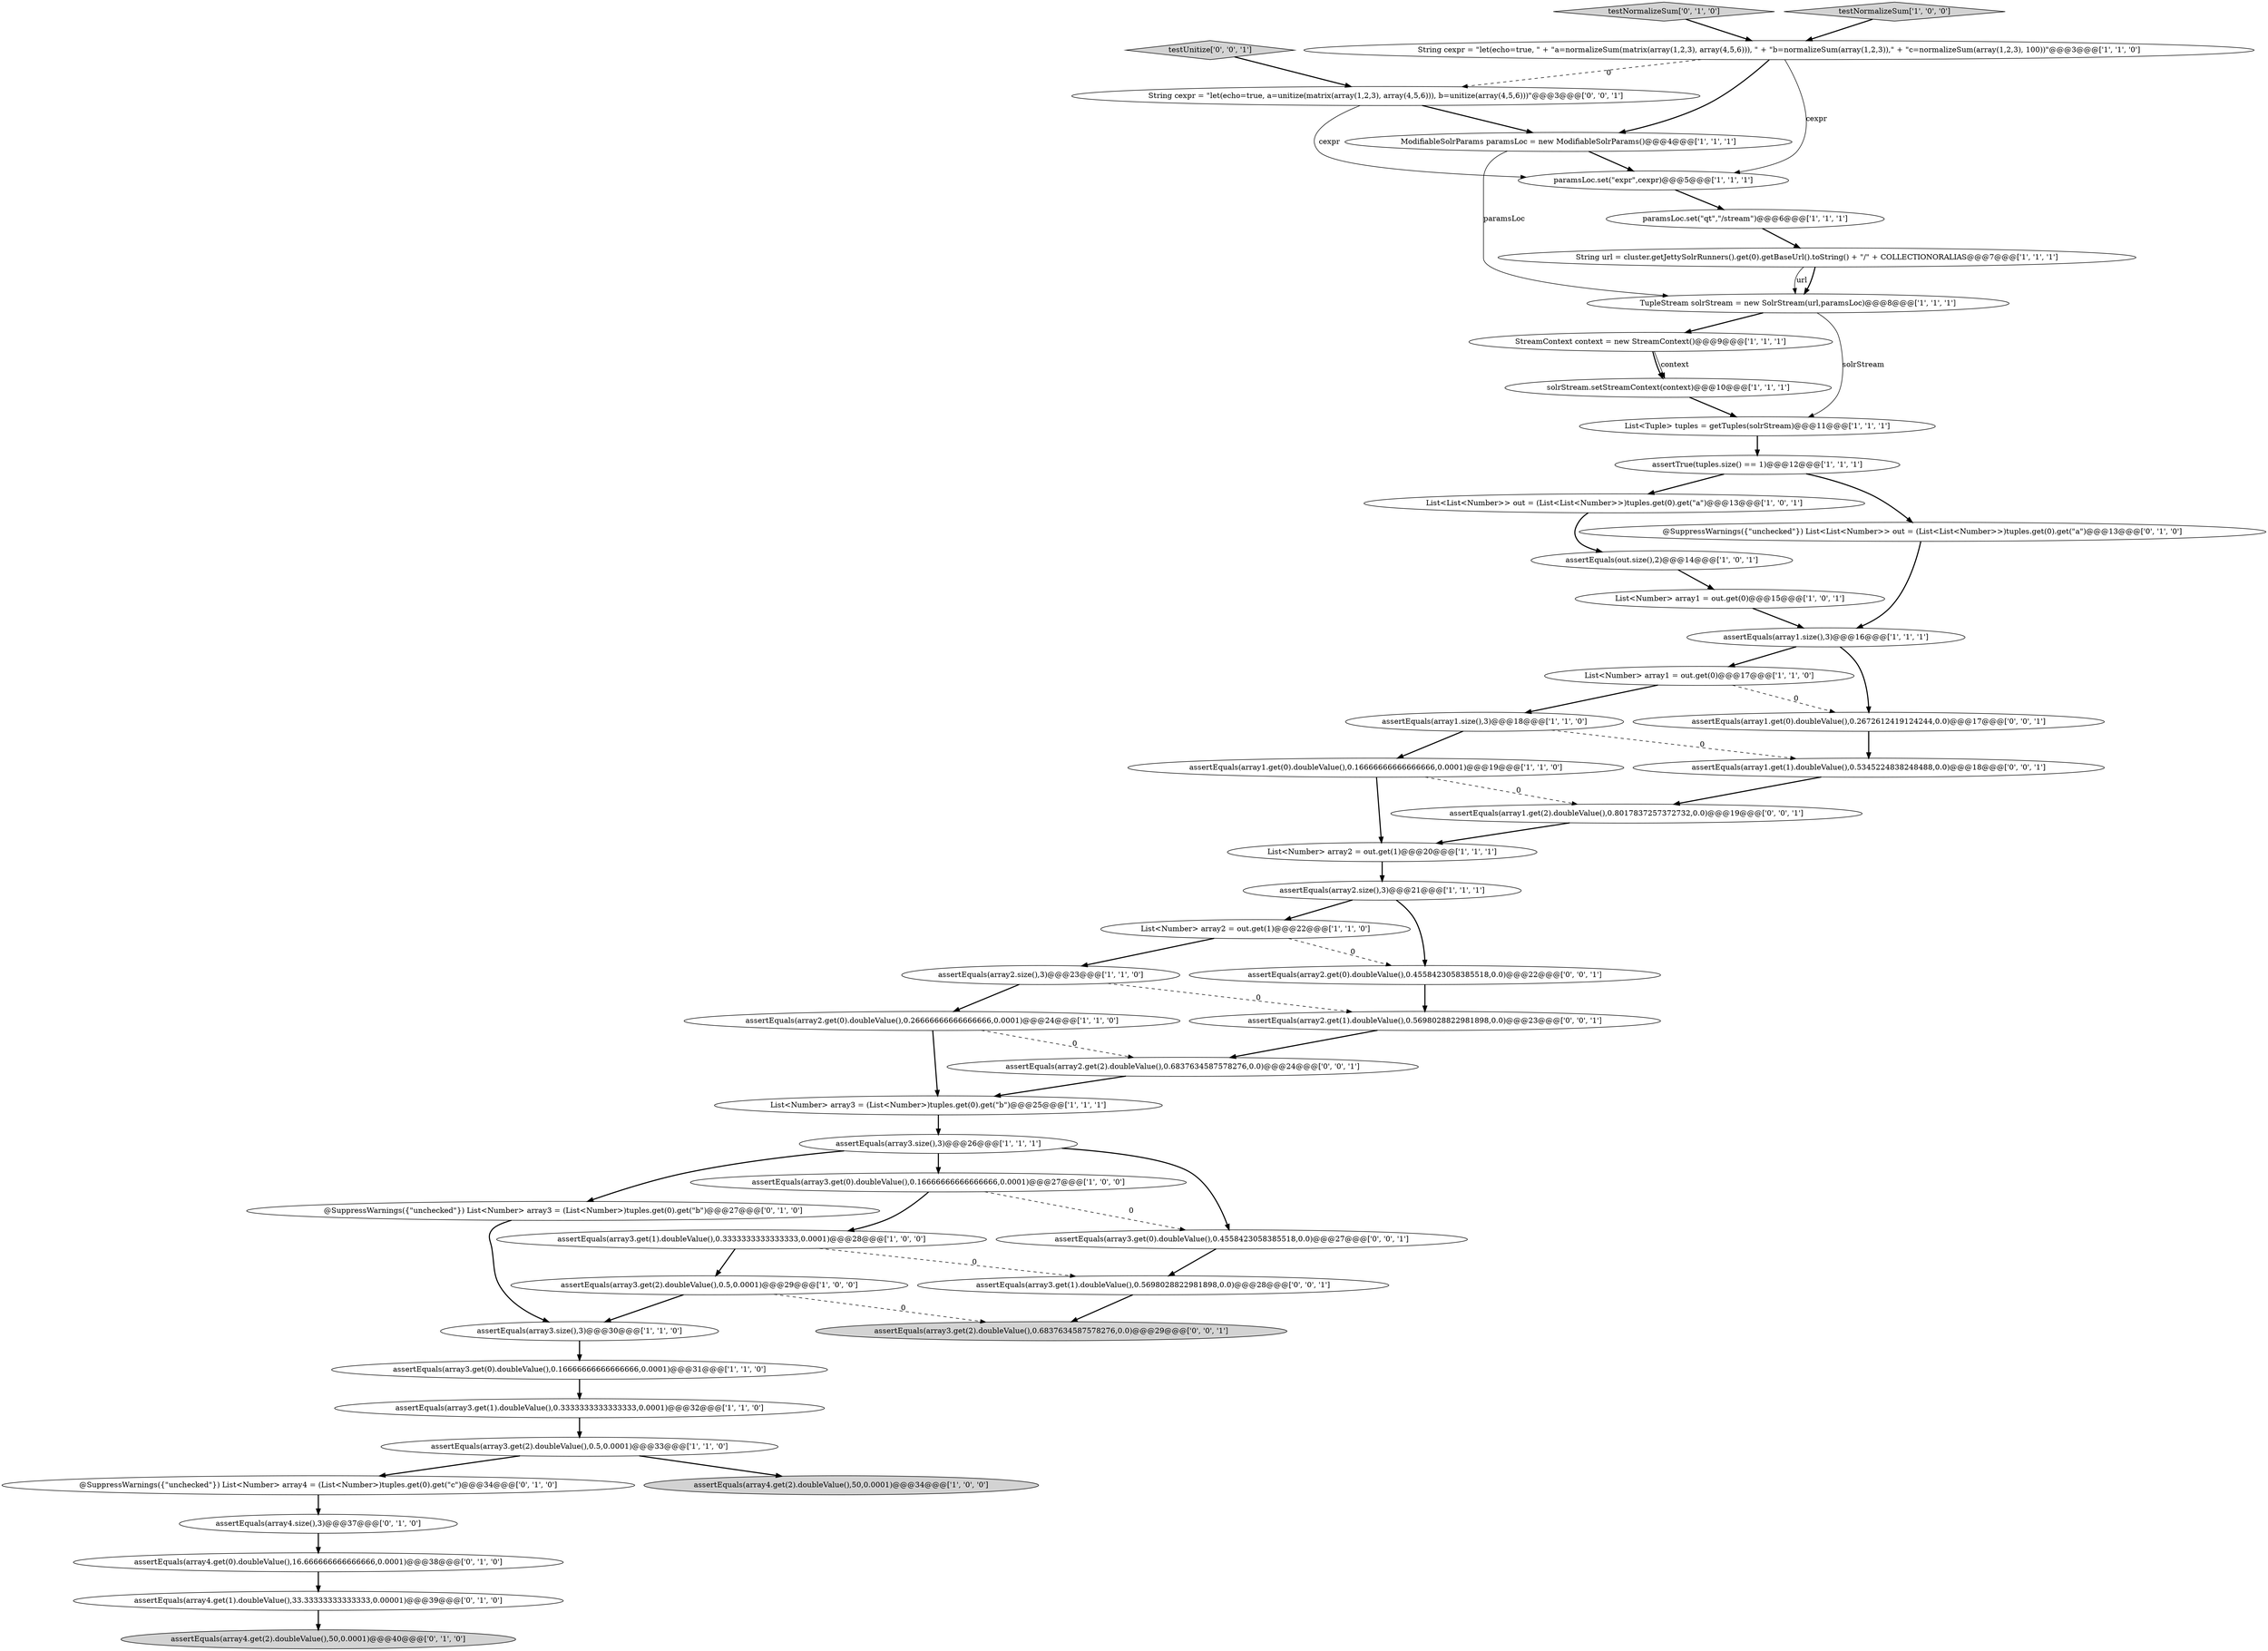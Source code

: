 digraph {
22 [style = filled, label = "assertEquals(out.size(),2)@@@14@@@['1', '0', '1']", fillcolor = white, shape = ellipse image = "AAA0AAABBB1BBB"];
2 [style = filled, label = "assertEquals(array1.size(),3)@@@16@@@['1', '1', '1']", fillcolor = white, shape = ellipse image = "AAA0AAABBB1BBB"];
27 [style = filled, label = "assertEquals(array2.size(),3)@@@23@@@['1', '1', '0']", fillcolor = white, shape = ellipse image = "AAA0AAABBB1BBB"];
17 [style = filled, label = "List<List<Number>> out = (List<List<Number>>)tuples.get(0).get(\"a\")@@@13@@@['1', '0', '1']", fillcolor = white, shape = ellipse image = "AAA0AAABBB1BBB"];
45 [style = filled, label = "assertEquals(array1.get(1).doubleValue(),0.5345224838248488,0.0)@@@18@@@['0', '0', '1']", fillcolor = white, shape = ellipse image = "AAA0AAABBB3BBB"];
15 [style = filled, label = "assertEquals(array2.size(),3)@@@21@@@['1', '1', '1']", fillcolor = white, shape = ellipse image = "AAA0AAABBB1BBB"];
13 [style = filled, label = "assertEquals(array3.size(),3)@@@26@@@['1', '1', '1']", fillcolor = white, shape = ellipse image = "AAA0AAABBB1BBB"];
30 [style = filled, label = "List<Number> array1 = out.get(0)@@@15@@@['1', '0', '1']", fillcolor = white, shape = ellipse image = "AAA0AAABBB1BBB"];
31 [style = filled, label = "assertEquals(array3.size(),3)@@@30@@@['1', '1', '0']", fillcolor = white, shape = ellipse image = "AAA0AAABBB1BBB"];
9 [style = filled, label = "assertEquals(array3.get(2).doubleValue(),0.5,0.0001)@@@33@@@['1', '1', '0']", fillcolor = white, shape = ellipse image = "AAA0AAABBB1BBB"];
38 [style = filled, label = "assertEquals(array4.get(1).doubleValue(),33.33333333333333,0.00001)@@@39@@@['0', '1', '0']", fillcolor = white, shape = ellipse image = "AAA0AAABBB2BBB"];
23 [style = filled, label = "assertEquals(array1.get(0).doubleValue(),0.16666666666666666,0.0001)@@@19@@@['1', '1', '0']", fillcolor = white, shape = ellipse image = "AAA0AAABBB1BBB"];
49 [style = filled, label = "assertEquals(array1.get(2).doubleValue(),0.8017837257372732,0.0)@@@19@@@['0', '0', '1']", fillcolor = white, shape = ellipse image = "AAA0AAABBB3BBB"];
28 [style = filled, label = "assertEquals(array1.size(),3)@@@18@@@['1', '1', '0']", fillcolor = white, shape = ellipse image = "AAA0AAABBB1BBB"];
34 [style = filled, label = "@SuppressWarnings({\"unchecked\"}) List<Number> array3 = (List<Number>)tuples.get(0).get(\"b\")@@@27@@@['0', '1', '0']", fillcolor = white, shape = ellipse image = "AAA0AAABBB2BBB"];
8 [style = filled, label = "List<Number> array2 = out.get(1)@@@20@@@['1', '1', '1']", fillcolor = white, shape = ellipse image = "AAA0AAABBB1BBB"];
40 [style = filled, label = "@SuppressWarnings({\"unchecked\"}) List<List<Number>> out = (List<List<Number>>)tuples.get(0).get(\"a\")@@@13@@@['0', '1', '0']", fillcolor = white, shape = ellipse image = "AAA0AAABBB2BBB"];
43 [style = filled, label = "String cexpr = \"let(echo=true, a=unitize(matrix(array(1,2,3), array(4,5,6))), b=unitize(array(4,5,6)))\"@@@3@@@['0', '0', '1']", fillcolor = white, shape = ellipse image = "AAA0AAABBB3BBB"];
1 [style = filled, label = "assertEquals(array3.get(1).doubleValue(),0.3333333333333333,0.0001)@@@32@@@['1', '1', '0']", fillcolor = white, shape = ellipse image = "AAA0AAABBB1BBB"];
6 [style = filled, label = "String url = cluster.getJettySolrRunners().get(0).getBaseUrl().toString() + \"/\" + COLLECTIONORALIAS@@@7@@@['1', '1', '1']", fillcolor = white, shape = ellipse image = "AAA0AAABBB1BBB"];
35 [style = filled, label = "@SuppressWarnings({\"unchecked\"}) List<Number> array4 = (List<Number>)tuples.get(0).get(\"c\")@@@34@@@['0', '1', '0']", fillcolor = white, shape = ellipse image = "AAA0AAABBB2BBB"];
39 [style = filled, label = "assertEquals(array4.get(0).doubleValue(),16.666666666666666,0.0001)@@@38@@@['0', '1', '0']", fillcolor = white, shape = ellipse image = "AAA0AAABBB2BBB"];
5 [style = filled, label = "assertEquals(array3.get(0).doubleValue(),0.16666666666666666,0.0001)@@@31@@@['1', '1', '0']", fillcolor = white, shape = ellipse image = "AAA0AAABBB1BBB"];
10 [style = filled, label = "assertEquals(array3.get(2).doubleValue(),0.5,0.0001)@@@29@@@['1', '0', '0']", fillcolor = white, shape = ellipse image = "AAA0AAABBB1BBB"];
51 [style = filled, label = "assertEquals(array2.get(0).doubleValue(),0.4558423058385518,0.0)@@@22@@@['0', '0', '1']", fillcolor = white, shape = ellipse image = "AAA0AAABBB3BBB"];
37 [style = filled, label = "testNormalizeSum['0', '1', '0']", fillcolor = lightgray, shape = diamond image = "AAA0AAABBB2BBB"];
44 [style = filled, label = "assertEquals(array3.get(1).doubleValue(),0.5698028822981898,0.0)@@@28@@@['0', '0', '1']", fillcolor = white, shape = ellipse image = "AAA0AAABBB3BBB"];
7 [style = filled, label = "assertEquals(array4.get(2).doubleValue(),50,0.0001)@@@34@@@['1', '0', '0']", fillcolor = lightgray, shape = ellipse image = "AAA0AAABBB1BBB"];
21 [style = filled, label = "List<Number> array2 = out.get(1)@@@22@@@['1', '1', '0']", fillcolor = white, shape = ellipse image = "AAA0AAABBB1BBB"];
4 [style = filled, label = "assertEquals(array2.get(0).doubleValue(),0.26666666666666666,0.0001)@@@24@@@['1', '1', '0']", fillcolor = white, shape = ellipse image = "AAA0AAABBB1BBB"];
26 [style = filled, label = "testNormalizeSum['1', '0', '0']", fillcolor = lightgray, shape = diamond image = "AAA0AAABBB1BBB"];
41 [style = filled, label = "assertEquals(array2.get(2).doubleValue(),0.6837634587578276,0.0)@@@24@@@['0', '0', '1']", fillcolor = white, shape = ellipse image = "AAA0AAABBB3BBB"];
47 [style = filled, label = "assertEquals(array3.get(0).doubleValue(),0.4558423058385518,0.0)@@@27@@@['0', '0', '1']", fillcolor = white, shape = ellipse image = "AAA0AAABBB3BBB"];
12 [style = filled, label = "ModifiableSolrParams paramsLoc = new ModifiableSolrParams()@@@4@@@['1', '1', '1']", fillcolor = white, shape = ellipse image = "AAA0AAABBB1BBB"];
29 [style = filled, label = "List<Number> array3 = (List<Number>)tuples.get(0).get(\"b\")@@@25@@@['1', '1', '1']", fillcolor = white, shape = ellipse image = "AAA0AAABBB1BBB"];
42 [style = filled, label = "testUnitize['0', '0', '1']", fillcolor = lightgray, shape = diamond image = "AAA0AAABBB3BBB"];
16 [style = filled, label = "assertEquals(array3.get(0).doubleValue(),0.16666666666666666,0.0001)@@@27@@@['1', '0', '0']", fillcolor = white, shape = ellipse image = "AAA0AAABBB1BBB"];
32 [style = filled, label = "String cexpr = \"let(echo=true, \" + \"a=normalizeSum(matrix(array(1,2,3), array(4,5,6))), \" + \"b=normalizeSum(array(1,2,3)),\" + \"c=normalizeSum(array(1,2,3), 100))\"@@@3@@@['1', '1', '0']", fillcolor = white, shape = ellipse image = "AAA0AAABBB1BBB"];
24 [style = filled, label = "paramsLoc.set(\"expr\",cexpr)@@@5@@@['1', '1', '1']", fillcolor = white, shape = ellipse image = "AAA0AAABBB1BBB"];
11 [style = filled, label = "assertEquals(array3.get(1).doubleValue(),0.3333333333333333,0.0001)@@@28@@@['1', '0', '0']", fillcolor = white, shape = ellipse image = "AAA0AAABBB1BBB"];
48 [style = filled, label = "assertEquals(array3.get(2).doubleValue(),0.6837634587578276,0.0)@@@29@@@['0', '0', '1']", fillcolor = lightgray, shape = ellipse image = "AAA0AAABBB3BBB"];
19 [style = filled, label = "List<Number> array1 = out.get(0)@@@17@@@['1', '1', '0']", fillcolor = white, shape = ellipse image = "AAA0AAABBB1BBB"];
25 [style = filled, label = "List<Tuple> tuples = getTuples(solrStream)@@@11@@@['1', '1', '1']", fillcolor = white, shape = ellipse image = "AAA0AAABBB1BBB"];
50 [style = filled, label = "assertEquals(array1.get(0).doubleValue(),0.2672612419124244,0.0)@@@17@@@['0', '0', '1']", fillcolor = white, shape = ellipse image = "AAA0AAABBB3BBB"];
14 [style = filled, label = "assertTrue(tuples.size() == 1)@@@12@@@['1', '1', '1']", fillcolor = white, shape = ellipse image = "AAA0AAABBB1BBB"];
33 [style = filled, label = "assertEquals(array4.size(),3)@@@37@@@['0', '1', '0']", fillcolor = white, shape = ellipse image = "AAA0AAABBB2BBB"];
36 [style = filled, label = "assertEquals(array4.get(2).doubleValue(),50,0.0001)@@@40@@@['0', '1', '0']", fillcolor = lightgray, shape = ellipse image = "AAA0AAABBB2BBB"];
3 [style = filled, label = "solrStream.setStreamContext(context)@@@10@@@['1', '1', '1']", fillcolor = white, shape = ellipse image = "AAA0AAABBB1BBB"];
20 [style = filled, label = "StreamContext context = new StreamContext()@@@9@@@['1', '1', '1']", fillcolor = white, shape = ellipse image = "AAA0AAABBB1BBB"];
18 [style = filled, label = "paramsLoc.set(\"qt\",\"/stream\")@@@6@@@['1', '1', '1']", fillcolor = white, shape = ellipse image = "AAA0AAABBB1BBB"];
46 [style = filled, label = "assertEquals(array2.get(1).doubleValue(),0.5698028822981898,0.0)@@@23@@@['0', '0', '1']", fillcolor = white, shape = ellipse image = "AAA0AAABBB3BBB"];
0 [style = filled, label = "TupleStream solrStream = new SolrStream(url,paramsLoc)@@@8@@@['1', '1', '1']", fillcolor = white, shape = ellipse image = "AAA0AAABBB1BBB"];
14->17 [style = bold, label=""];
29->13 [style = bold, label=""];
35->33 [style = bold, label=""];
22->30 [style = bold, label=""];
32->12 [style = bold, label=""];
20->3 [style = bold, label=""];
38->36 [style = bold, label=""];
1->9 [style = bold, label=""];
13->47 [style = bold, label=""];
24->18 [style = bold, label=""];
19->50 [style = dashed, label="0"];
19->28 [style = bold, label=""];
27->4 [style = bold, label=""];
9->35 [style = bold, label=""];
5->1 [style = bold, label=""];
6->0 [style = bold, label=""];
39->38 [style = bold, label=""];
30->2 [style = bold, label=""];
25->14 [style = bold, label=""];
44->48 [style = bold, label=""];
42->43 [style = bold, label=""];
28->23 [style = bold, label=""];
10->31 [style = bold, label=""];
43->12 [style = bold, label=""];
15->21 [style = bold, label=""];
20->3 [style = solid, label="context"];
23->49 [style = dashed, label="0"];
27->46 [style = dashed, label="0"];
49->8 [style = bold, label=""];
37->32 [style = bold, label=""];
13->34 [style = bold, label=""];
12->24 [style = bold, label=""];
45->49 [style = bold, label=""];
4->41 [style = dashed, label="0"];
0->20 [style = bold, label=""];
2->19 [style = bold, label=""];
12->0 [style = solid, label="paramsLoc"];
11->10 [style = bold, label=""];
41->29 [style = bold, label=""];
10->48 [style = dashed, label="0"];
33->39 [style = bold, label=""];
13->16 [style = bold, label=""];
18->6 [style = bold, label=""];
34->31 [style = bold, label=""];
23->8 [style = bold, label=""];
26->32 [style = bold, label=""];
0->25 [style = solid, label="solrStream"];
32->43 [style = dashed, label="0"];
3->25 [style = bold, label=""];
31->5 [style = bold, label=""];
43->24 [style = solid, label="cexpr"];
28->45 [style = dashed, label="0"];
21->27 [style = bold, label=""];
40->2 [style = bold, label=""];
46->41 [style = bold, label=""];
17->22 [style = bold, label=""];
2->50 [style = bold, label=""];
11->44 [style = dashed, label="0"];
14->40 [style = bold, label=""];
50->45 [style = bold, label=""];
51->46 [style = bold, label=""];
4->29 [style = bold, label=""];
15->51 [style = bold, label=""];
21->51 [style = dashed, label="0"];
16->47 [style = dashed, label="0"];
16->11 [style = bold, label=""];
32->24 [style = solid, label="cexpr"];
8->15 [style = bold, label=""];
6->0 [style = solid, label="url"];
47->44 [style = bold, label=""];
9->7 [style = bold, label=""];
}
